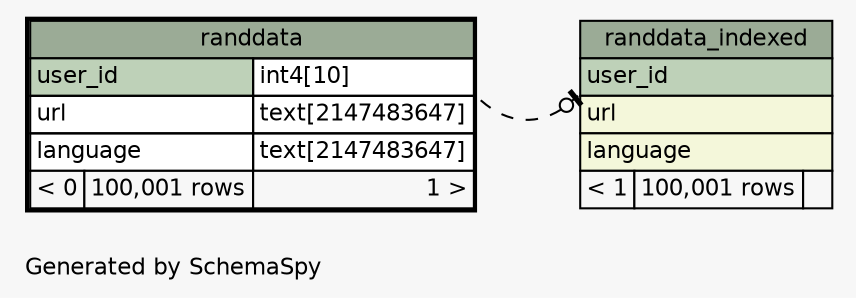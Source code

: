 // dot null on Windows 7 6.1
// SchemaSpy rev 590
digraph "impliedTwoDegreesRelationshipsDiagram" {
  graph [
    rankdir="RL"
    bgcolor="#f7f7f7"
    label="\nGenerated by SchemaSpy"
    labeljust="l"
    nodesep="0.18"
    ranksep="0.46"
    fontname="Helvetica"
    fontsize="11"
  ];
  node [
    fontname="Helvetica"
    fontsize="11"
    shape="plaintext"
  ];
  edge [
    arrowsize="0.8"
  ];
  "randdata_indexed":"user_id":sw -> "randdata":"user_id.type":se [arrowhead=none dir=back arrowtail=teeodot style=dashed];
  "randdata" [
    label=<
    <TABLE BORDER="2" CELLBORDER="1" CELLSPACING="0" BGCOLOR="#ffffff">
      <TR><TD COLSPAN="3" BGCOLOR="#9bab96" ALIGN="CENTER">randdata</TD></TR>
      <TR><TD PORT="user_id" COLSPAN="2" BGCOLOR="#bed1b8" ALIGN="LEFT">user_id</TD><TD PORT="user_id.type" ALIGN="LEFT">int4[10]</TD></TR>
      <TR><TD PORT="url" COLSPAN="2" ALIGN="LEFT">url</TD><TD PORT="url.type" ALIGN="LEFT">text[2147483647]</TD></TR>
      <TR><TD PORT="language" COLSPAN="2" ALIGN="LEFT">language</TD><TD PORT="language.type" ALIGN="LEFT">text[2147483647]</TD></TR>
      <TR><TD ALIGN="LEFT" BGCOLOR="#f7f7f7">&lt; 0</TD><TD ALIGN="RIGHT" BGCOLOR="#f7f7f7">100,001 rows</TD><TD ALIGN="RIGHT" BGCOLOR="#f7f7f7">1 &gt;</TD></TR>
    </TABLE>>
    URL="randdata.html"
    tooltip="randdata"
  ];
  "randdata_indexed" [
    label=<
    <TABLE BORDER="0" CELLBORDER="1" CELLSPACING="0" BGCOLOR="#ffffff">
      <TR><TD COLSPAN="3" BGCOLOR="#9bab96" ALIGN="CENTER">randdata_indexed</TD></TR>
      <TR><TD PORT="user_id" COLSPAN="3" BGCOLOR="#bed1b8" ALIGN="LEFT">user_id</TD></TR>
      <TR><TD PORT="url" COLSPAN="3" BGCOLOR="#f4f7da" ALIGN="LEFT">url</TD></TR>
      <TR><TD PORT="language" COLSPAN="3" BGCOLOR="#f4f7da" ALIGN="LEFT">language</TD></TR>
      <TR><TD ALIGN="LEFT" BGCOLOR="#f7f7f7">&lt; 1</TD><TD ALIGN="RIGHT" BGCOLOR="#f7f7f7">100,001 rows</TD><TD ALIGN="RIGHT" BGCOLOR="#f7f7f7">  </TD></TR>
    </TABLE>>
    URL="randdata_indexed.html"
    tooltip="randdata_indexed"
  ];
}
